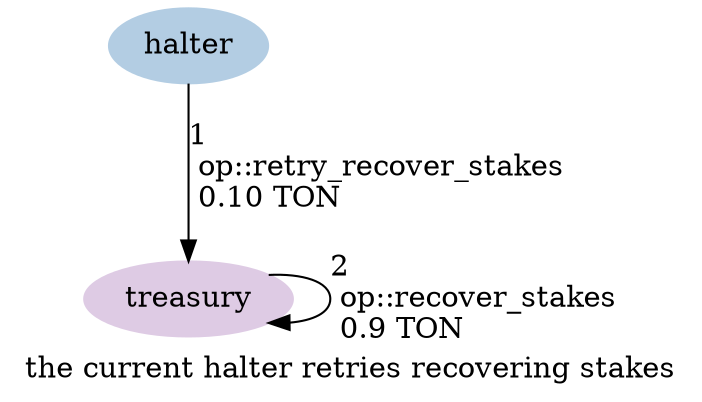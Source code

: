 digraph {
    label="the current halter retries recovering stakes"
    node [ colorscheme=pastel19 style=filled ]

    /* Entities */
    halter [ color=2 ]
    treasury [ color=4 ]

    /* Relationships */
    halter -> treasury [ label="1\l op::retry_recover_stakes\l 0.10 TON\l" ]
    treasury -> treasury [ label="2\l op::recover_stakes\l 0.9 TON\l" ]

    /* Ranks */
    { rank=min halter }
    { rank=max treasury }
}
